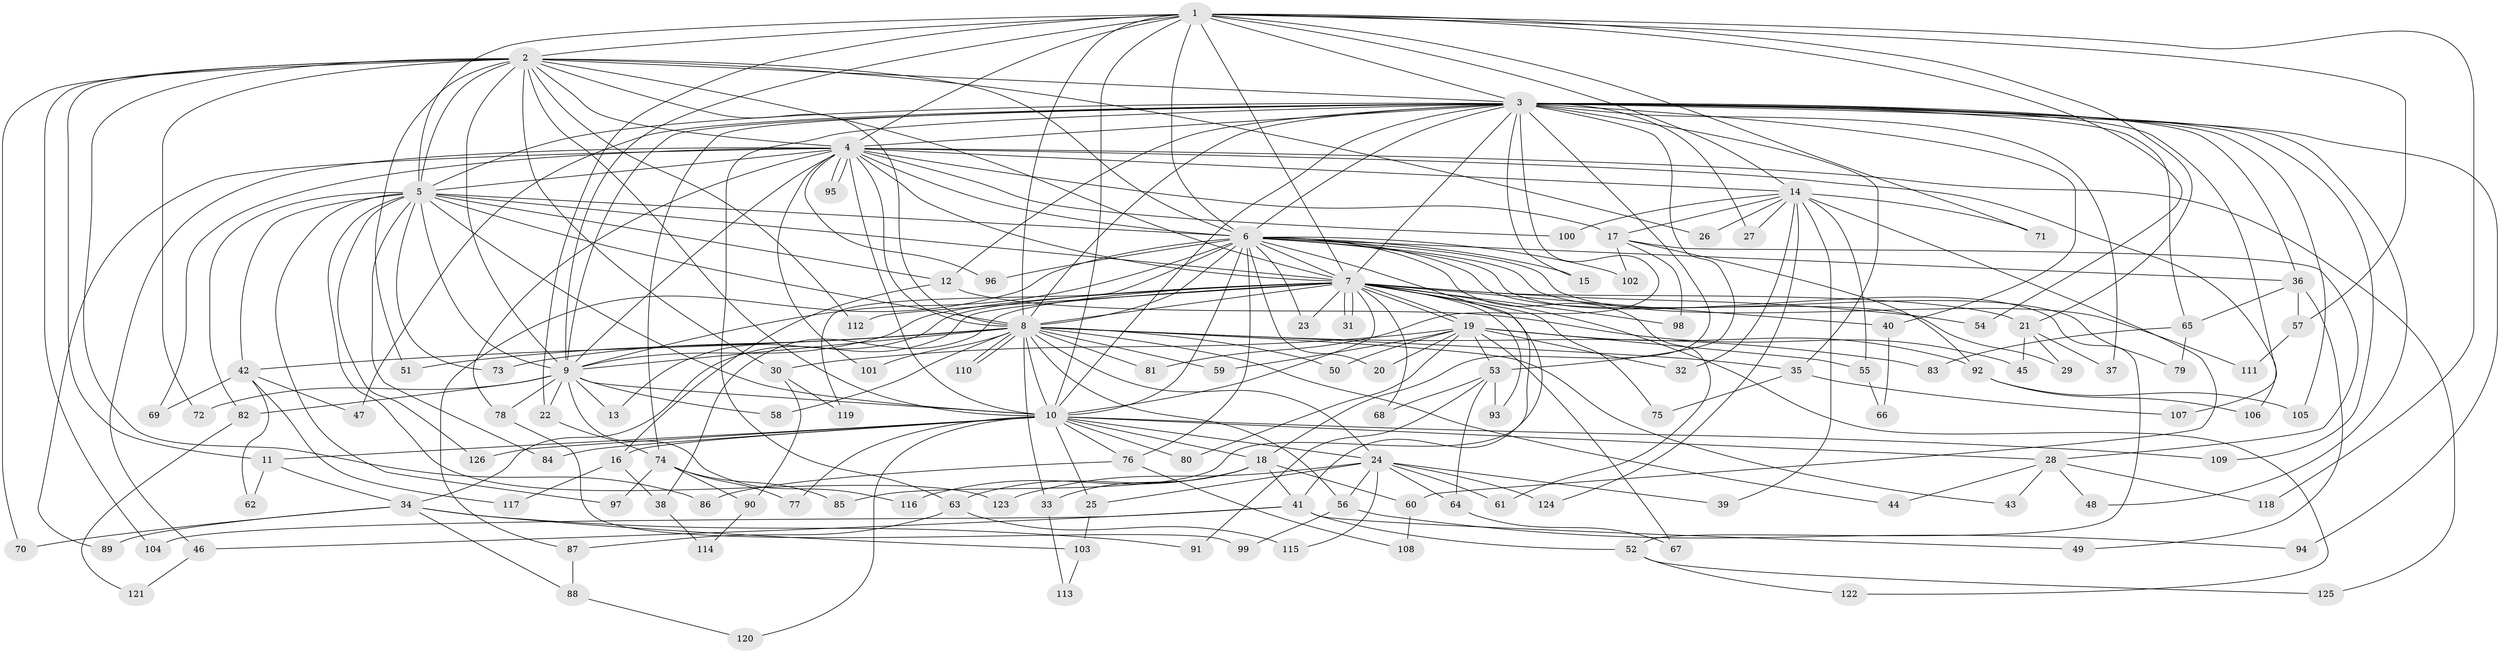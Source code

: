 // coarse degree distribution, {26: 0.011111111111111112, 19: 0.011111111111111112, 22: 0.022222222222222223, 17: 0.011111111111111112, 20: 0.011111111111111112, 21: 0.011111111111111112, 7: 0.022222222222222223, 6: 0.044444444444444446, 2: 0.5666666666666667, 12: 0.022222222222222223, 4: 0.06666666666666667, 16: 0.011111111111111112, 3: 0.1, 1: 0.044444444444444446, 9: 0.022222222222222223, 5: 0.022222222222222223}
// Generated by graph-tools (version 1.1) at 2025/49/03/04/25 22:49:42]
// undirected, 126 vertices, 277 edges
graph export_dot {
  node [color=gray90,style=filled];
  1;
  2;
  3;
  4;
  5;
  6;
  7;
  8;
  9;
  10;
  11;
  12;
  13;
  14;
  15;
  16;
  17;
  18;
  19;
  20;
  21;
  22;
  23;
  24;
  25;
  26;
  27;
  28;
  29;
  30;
  31;
  32;
  33;
  34;
  35;
  36;
  37;
  38;
  39;
  40;
  41;
  42;
  43;
  44;
  45;
  46;
  47;
  48;
  49;
  50;
  51;
  52;
  53;
  54;
  55;
  56;
  57;
  58;
  59;
  60;
  61;
  62;
  63;
  64;
  65;
  66;
  67;
  68;
  69;
  70;
  71;
  72;
  73;
  74;
  75;
  76;
  77;
  78;
  79;
  80;
  81;
  82;
  83;
  84;
  85;
  86;
  87;
  88;
  89;
  90;
  91;
  92;
  93;
  94;
  95;
  96;
  97;
  98;
  99;
  100;
  101;
  102;
  103;
  104;
  105;
  106;
  107;
  108;
  109;
  110;
  111;
  112;
  113;
  114;
  115;
  116;
  117;
  118;
  119;
  120;
  121;
  122;
  123;
  124;
  125;
  126;
  1 -- 2;
  1 -- 3;
  1 -- 4;
  1 -- 5;
  1 -- 6;
  1 -- 7;
  1 -- 8;
  1 -- 9;
  1 -- 10;
  1 -- 14;
  1 -- 21;
  1 -- 22;
  1 -- 54;
  1 -- 57;
  1 -- 71;
  1 -- 118;
  2 -- 3;
  2 -- 4;
  2 -- 5;
  2 -- 6;
  2 -- 7;
  2 -- 8;
  2 -- 9;
  2 -- 10;
  2 -- 11;
  2 -- 26;
  2 -- 30;
  2 -- 51;
  2 -- 70;
  2 -- 72;
  2 -- 86;
  2 -- 104;
  2 -- 112;
  3 -- 4;
  3 -- 5;
  3 -- 6;
  3 -- 7;
  3 -- 8;
  3 -- 9;
  3 -- 10;
  3 -- 12;
  3 -- 15;
  3 -- 18;
  3 -- 27;
  3 -- 35;
  3 -- 36;
  3 -- 37;
  3 -- 40;
  3 -- 47;
  3 -- 48;
  3 -- 53;
  3 -- 63;
  3 -- 65;
  3 -- 74;
  3 -- 81;
  3 -- 94;
  3 -- 105;
  3 -- 107;
  3 -- 109;
  4 -- 5;
  4 -- 6;
  4 -- 7;
  4 -- 8;
  4 -- 9;
  4 -- 10;
  4 -- 14;
  4 -- 17;
  4 -- 46;
  4 -- 69;
  4 -- 78;
  4 -- 89;
  4 -- 95;
  4 -- 95;
  4 -- 96;
  4 -- 100;
  4 -- 101;
  4 -- 106;
  4 -- 125;
  5 -- 6;
  5 -- 7;
  5 -- 8;
  5 -- 9;
  5 -- 10;
  5 -- 12;
  5 -- 42;
  5 -- 73;
  5 -- 82;
  5 -- 84;
  5 -- 97;
  5 -- 123;
  5 -- 126;
  6 -- 7;
  6 -- 8;
  6 -- 9;
  6 -- 10;
  6 -- 15;
  6 -- 20;
  6 -- 23;
  6 -- 29;
  6 -- 36;
  6 -- 52;
  6 -- 61;
  6 -- 76;
  6 -- 79;
  6 -- 85;
  6 -- 87;
  6 -- 96;
  6 -- 102;
  6 -- 111;
  6 -- 119;
  7 -- 8;
  7 -- 9;
  7 -- 10;
  7 -- 13;
  7 -- 19;
  7 -- 19;
  7 -- 21;
  7 -- 23;
  7 -- 31;
  7 -- 31;
  7 -- 34;
  7 -- 38;
  7 -- 40;
  7 -- 41;
  7 -- 54;
  7 -- 68;
  7 -- 75;
  7 -- 93;
  7 -- 98;
  7 -- 112;
  7 -- 122;
  8 -- 9;
  8 -- 10;
  8 -- 24;
  8 -- 33;
  8 -- 35;
  8 -- 42;
  8 -- 43;
  8 -- 44;
  8 -- 50;
  8 -- 51;
  8 -- 56;
  8 -- 58;
  8 -- 59;
  8 -- 73;
  8 -- 81;
  8 -- 83;
  8 -- 101;
  8 -- 110;
  8 -- 110;
  9 -- 10;
  9 -- 13;
  9 -- 22;
  9 -- 58;
  9 -- 72;
  9 -- 78;
  9 -- 82;
  9 -- 116;
  10 -- 11;
  10 -- 16;
  10 -- 18;
  10 -- 24;
  10 -- 25;
  10 -- 28;
  10 -- 76;
  10 -- 77;
  10 -- 80;
  10 -- 84;
  10 -- 109;
  10 -- 120;
  10 -- 126;
  11 -- 34;
  11 -- 62;
  12 -- 16;
  12 -- 45;
  14 -- 17;
  14 -- 26;
  14 -- 27;
  14 -- 32;
  14 -- 39;
  14 -- 55;
  14 -- 60;
  14 -- 71;
  14 -- 100;
  14 -- 124;
  16 -- 38;
  16 -- 117;
  17 -- 28;
  17 -- 92;
  17 -- 98;
  17 -- 102;
  18 -- 33;
  18 -- 41;
  18 -- 60;
  18 -- 63;
  18 -- 116;
  19 -- 20;
  19 -- 30;
  19 -- 32;
  19 -- 50;
  19 -- 53;
  19 -- 55;
  19 -- 59;
  19 -- 67;
  19 -- 80;
  19 -- 92;
  21 -- 29;
  21 -- 37;
  21 -- 45;
  22 -- 74;
  24 -- 25;
  24 -- 39;
  24 -- 56;
  24 -- 61;
  24 -- 64;
  24 -- 115;
  24 -- 123;
  24 -- 124;
  25 -- 103;
  28 -- 43;
  28 -- 44;
  28 -- 48;
  28 -- 118;
  30 -- 90;
  30 -- 119;
  33 -- 113;
  34 -- 70;
  34 -- 88;
  34 -- 89;
  34 -- 91;
  34 -- 103;
  35 -- 75;
  35 -- 107;
  36 -- 49;
  36 -- 57;
  36 -- 65;
  38 -- 114;
  40 -- 66;
  41 -- 46;
  41 -- 49;
  41 -- 52;
  41 -- 104;
  42 -- 47;
  42 -- 62;
  42 -- 69;
  42 -- 117;
  46 -- 121;
  52 -- 122;
  52 -- 125;
  53 -- 64;
  53 -- 68;
  53 -- 91;
  53 -- 93;
  55 -- 66;
  56 -- 94;
  56 -- 99;
  57 -- 111;
  60 -- 108;
  63 -- 87;
  63 -- 115;
  64 -- 67;
  65 -- 79;
  65 -- 83;
  74 -- 77;
  74 -- 85;
  74 -- 90;
  74 -- 97;
  76 -- 86;
  76 -- 108;
  78 -- 99;
  82 -- 121;
  87 -- 88;
  88 -- 120;
  90 -- 114;
  92 -- 105;
  92 -- 106;
  103 -- 113;
}
